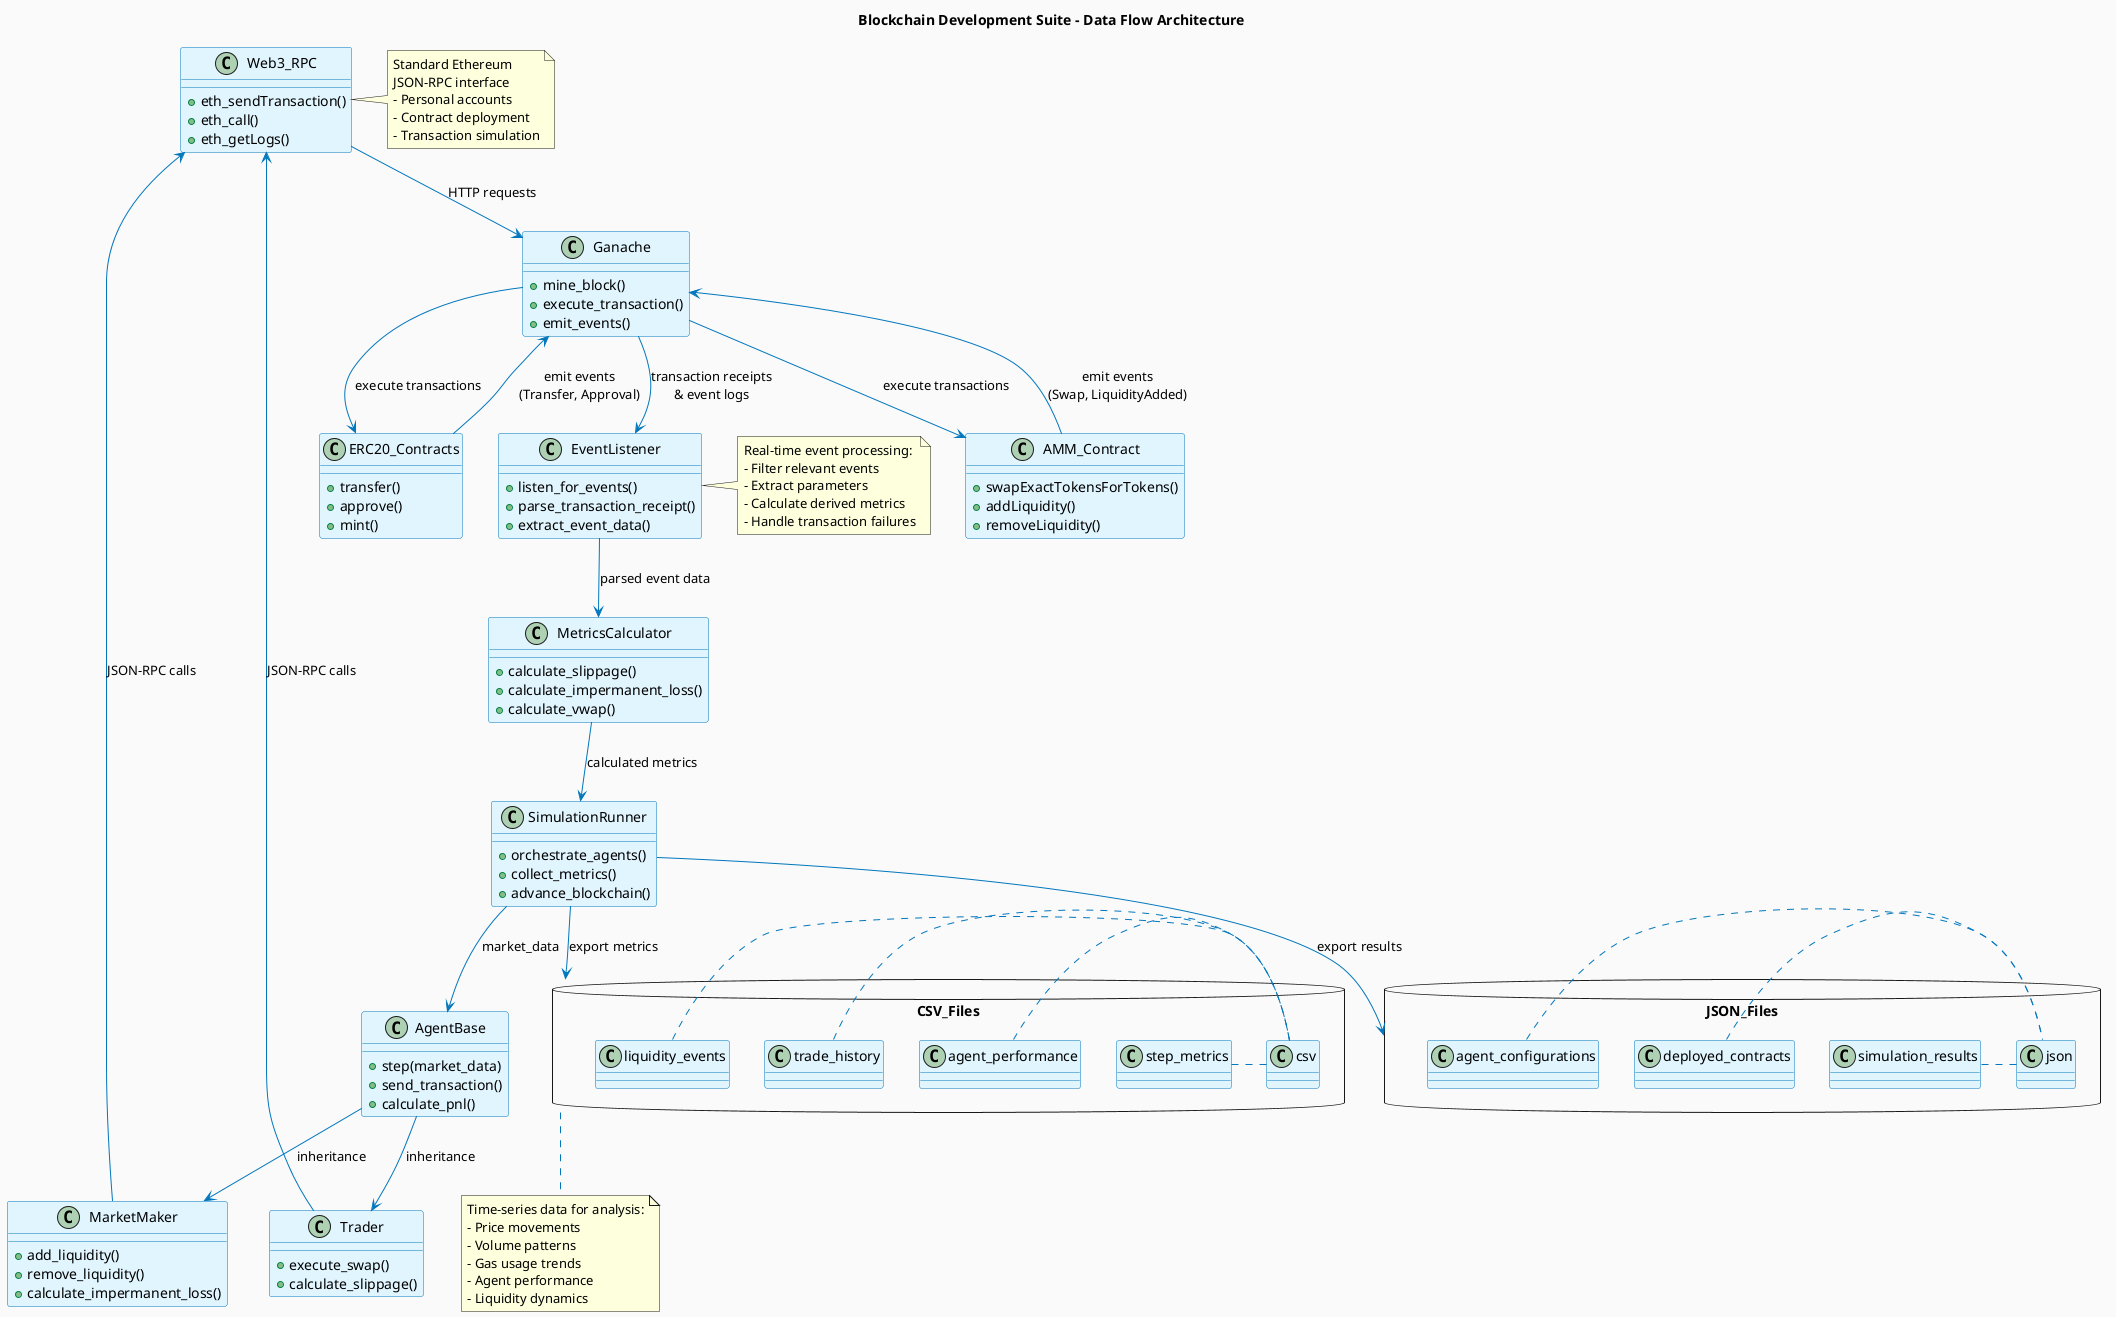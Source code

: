 @startuml DataFlow
!define RECTANGLE class

title Blockchain Development Suite - Data Flow Architecture

skinparam backgroundColor #FAFAFA
skinparam class {
  BackgroundColor #E1F5FE
  BorderColor #0277BD
  ArrowColor #0277BD
}

RECTANGLE SimulationRunner {
  + orchestrate_agents()
  + collect_metrics()
  + advance_blockchain()
}

RECTANGLE AgentBase {
  + step(market_data)
  + send_transaction()
  + calculate_pnl()
}

RECTANGLE MarketMaker {
  + add_liquidity()
  + remove_liquidity() 
  + calculate_impermanent_loss()
}

RECTANGLE Trader {
  + execute_swap()
  + calculate_slippage()
}

RECTANGLE Web3_RPC {
  + eth_sendTransaction()
  + eth_call()
  + eth_getLogs()
}

RECTANGLE Ganache {
  + mine_block()
  + execute_transaction()
  + emit_events()
}

RECTANGLE AMM_Contract {
  + swapExactTokensForTokens()
  + addLiquidity()
  + removeLiquidity()
}

RECTANGLE ERC20_Contracts {
  + transfer()
  + approve()
  + mint()
}

RECTANGLE MetricsCalculator {
  + calculate_slippage()
  + calculate_impermanent_loss()
  + calculate_vwap()
}

RECTANGLE EventListener {
  + listen_for_events()
  + parse_transaction_receipt()
  + extract_event_data()
}

database CSV_Files {
  step_metrics.csv
  agent_performance.csv  
  trade_history.csv
  liquidity_events.csv
}

database JSON_Files {
  simulation_results.json
  deployed_contracts.json
  agent_configurations.json
}

' Data Flow Connections
SimulationRunner --> AgentBase : "market_data"
AgentBase --> MarketMaker : "inheritance"
AgentBase --> Trader : "inheritance"

MarketMaker --> Web3_RPC : "JSON-RPC calls"
Trader --> Web3_RPC : "JSON-RPC calls"

Web3_RPC --> Ganache : "HTTP requests"
Ganache --> AMM_Contract : "execute transactions"
Ganache --> ERC20_Contracts : "execute transactions"

AMM_Contract --> Ganache : "emit events\n(Swap, LiquidityAdded)"
ERC20_Contracts --> Ganache : "emit events\n(Transfer, Approval)"

Ganache --> EventListener : "transaction receipts\n& event logs"
EventListener --> MetricsCalculator : "parsed event data"

MetricsCalculator --> SimulationRunner : "calculated metrics"
SimulationRunner --> CSV_Files : "export metrics"
SimulationRunner --> JSON_Files : "export results"

note right of Web3_RPC
  Standard Ethereum
  JSON-RPC interface
  - Personal accounts
  - Contract deployment
  - Transaction simulation
end note

note right of EventListener
  Real-time event processing:
  - Filter relevant events
  - Extract parameters
  - Calculate derived metrics
  - Handle transaction failures
end note

note bottom of CSV_Files
  Time-series data for analysis:
  - Price movements
  - Volume patterns  
  - Gas usage trends
  - Agent performance
  - Liquidity dynamics
end note

@enduml